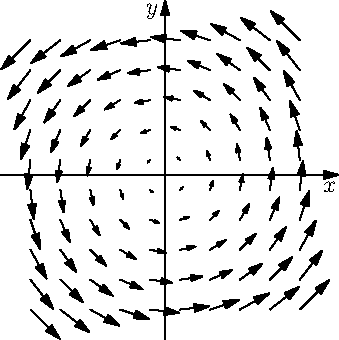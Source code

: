 import graph;
size(6cm,6cm);

path foo(pair p) { return (0,0)--I*p; }
add(vectorfield(foo,(-1,-1),(1,1)));
xaxis("$x$",Arrow());
yaxis("$y$",Arrow());
